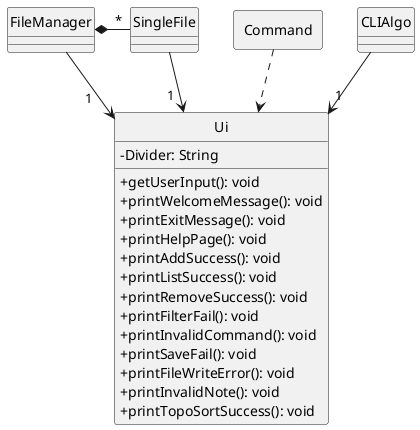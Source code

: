 @startuml
skinparam classAttributeIconSize 0
hide circle

class Ui {
    -Divider: String
    +getUserInput(): void
    +printWelcomeMessage(): void
    +printExitMessage(): void
    +printHelpPage(): void
    +printAddSuccess(): void
    +printListSuccess(): void
    +printRemoveSuccess(): void
    +printFilterFail(): void
    +printInvalidCommand(): void
    +printSaveFail(): void
    +printFileWriteError(): void
    +printInvalidNote(): void
    +printTopoSortSuccess(): void
}

package Command <<Rectangle>> {
}

CLIAlgo--> "1" Ui

FileManager --> "1    " Ui
FileManager *- "*" SingleFile
SingleFile --> "1  " Ui

Command ..> Ui

@enduml